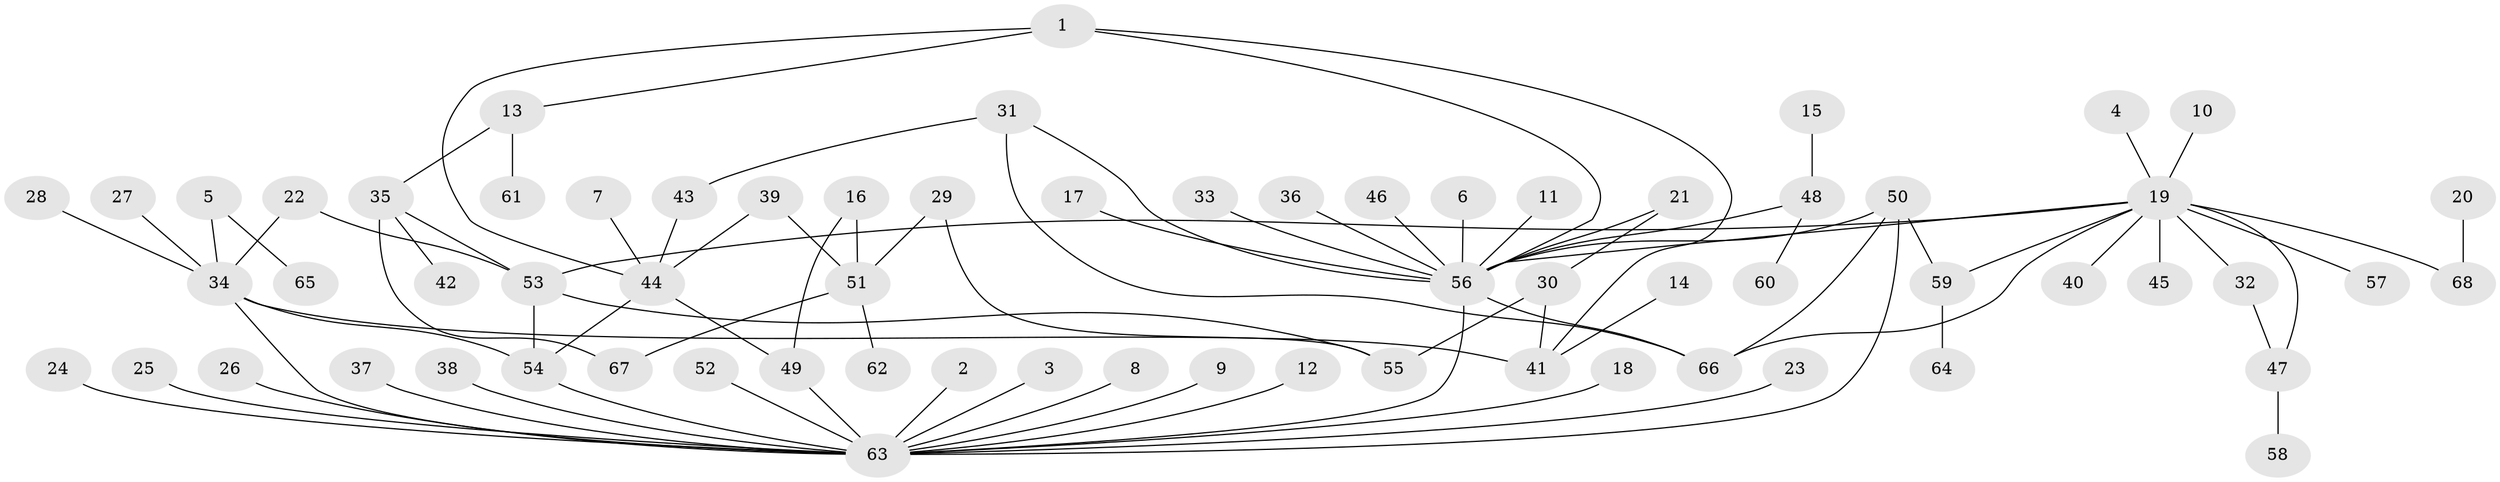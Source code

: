 // original degree distribution, {4: 0.05263157894736842, 16: 0.007518796992481203, 20: 0.007518796992481203, 15: 0.007518796992481203, 1: 0.5338345864661654, 9: 0.007518796992481203, 8: 0.007518796992481203, 3: 0.09774436090225563, 2: 0.22556390977443608, 6: 0.007518796992481203, 7: 0.007518796992481203, 5: 0.03759398496240601}
// Generated by graph-tools (version 1.1) at 2025/01/03/09/25 03:01:43]
// undirected, 68 vertices, 86 edges
graph export_dot {
graph [start="1"]
  node [color=gray90,style=filled];
  1;
  2;
  3;
  4;
  5;
  6;
  7;
  8;
  9;
  10;
  11;
  12;
  13;
  14;
  15;
  16;
  17;
  18;
  19;
  20;
  21;
  22;
  23;
  24;
  25;
  26;
  27;
  28;
  29;
  30;
  31;
  32;
  33;
  34;
  35;
  36;
  37;
  38;
  39;
  40;
  41;
  42;
  43;
  44;
  45;
  46;
  47;
  48;
  49;
  50;
  51;
  52;
  53;
  54;
  55;
  56;
  57;
  58;
  59;
  60;
  61;
  62;
  63;
  64;
  65;
  66;
  67;
  68;
  1 -- 13 [weight=1.0];
  1 -- 41 [weight=1.0];
  1 -- 44 [weight=1.0];
  1 -- 56 [weight=1.0];
  2 -- 63 [weight=1.0];
  3 -- 63 [weight=1.0];
  4 -- 19 [weight=1.0];
  5 -- 34 [weight=1.0];
  5 -- 65 [weight=1.0];
  6 -- 56 [weight=1.0];
  7 -- 44 [weight=1.0];
  8 -- 63 [weight=1.0];
  9 -- 63 [weight=1.0];
  10 -- 19 [weight=1.0];
  11 -- 56 [weight=1.0];
  12 -- 63 [weight=1.0];
  13 -- 35 [weight=1.0];
  13 -- 61 [weight=1.0];
  14 -- 41 [weight=1.0];
  15 -- 48 [weight=1.0];
  16 -- 49 [weight=1.0];
  16 -- 51 [weight=1.0];
  17 -- 56 [weight=1.0];
  18 -- 63 [weight=1.0];
  19 -- 32 [weight=1.0];
  19 -- 40 [weight=1.0];
  19 -- 45 [weight=1.0];
  19 -- 47 [weight=1.0];
  19 -- 53 [weight=1.0];
  19 -- 56 [weight=1.0];
  19 -- 57 [weight=1.0];
  19 -- 59 [weight=1.0];
  19 -- 66 [weight=1.0];
  19 -- 68 [weight=2.0];
  20 -- 68 [weight=1.0];
  21 -- 30 [weight=1.0];
  21 -- 56 [weight=1.0];
  22 -- 34 [weight=1.0];
  22 -- 53 [weight=1.0];
  23 -- 63 [weight=1.0];
  24 -- 63 [weight=1.0];
  25 -- 63 [weight=1.0];
  26 -- 63 [weight=1.0];
  27 -- 34 [weight=1.0];
  28 -- 34 [weight=1.0];
  29 -- 51 [weight=1.0];
  29 -- 55 [weight=1.0];
  30 -- 41 [weight=1.0];
  30 -- 55 [weight=1.0];
  31 -- 43 [weight=1.0];
  31 -- 56 [weight=1.0];
  31 -- 66 [weight=1.0];
  32 -- 47 [weight=1.0];
  33 -- 56 [weight=1.0];
  34 -- 41 [weight=1.0];
  34 -- 54 [weight=1.0];
  34 -- 63 [weight=1.0];
  35 -- 42 [weight=1.0];
  35 -- 53 [weight=1.0];
  35 -- 67 [weight=1.0];
  36 -- 56 [weight=1.0];
  37 -- 63 [weight=1.0];
  38 -- 63 [weight=1.0];
  39 -- 44 [weight=1.0];
  39 -- 51 [weight=1.0];
  43 -- 44 [weight=1.0];
  44 -- 49 [weight=1.0];
  44 -- 54 [weight=1.0];
  46 -- 56 [weight=1.0];
  47 -- 58 [weight=1.0];
  48 -- 56 [weight=1.0];
  48 -- 60 [weight=1.0];
  49 -- 63 [weight=1.0];
  50 -- 56 [weight=1.0];
  50 -- 59 [weight=1.0];
  50 -- 63 [weight=1.0];
  50 -- 66 [weight=1.0];
  51 -- 62 [weight=1.0];
  51 -- 67 [weight=1.0];
  52 -- 63 [weight=1.0];
  53 -- 54 [weight=1.0];
  53 -- 55 [weight=1.0];
  54 -- 63 [weight=1.0];
  56 -- 63 [weight=1.0];
  56 -- 66 [weight=1.0];
  59 -- 64 [weight=1.0];
}
